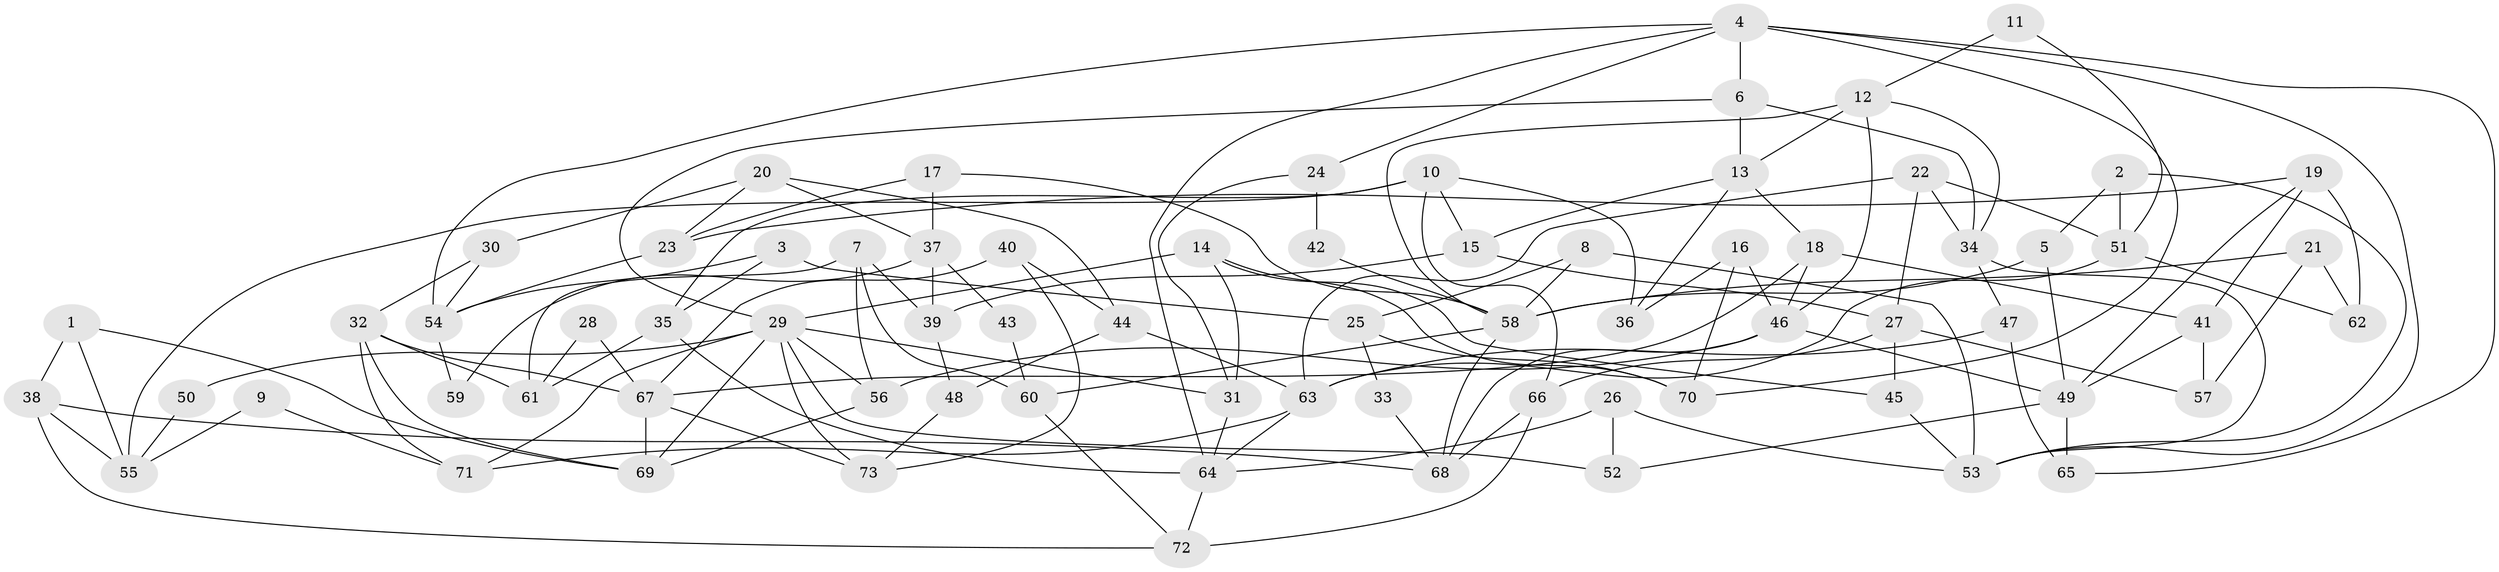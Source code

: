 // Generated by graph-tools (version 1.1) at 2025/26/03/09/25 03:26:21]
// undirected, 73 vertices, 146 edges
graph export_dot {
graph [start="1"]
  node [color=gray90,style=filled];
  1;
  2;
  3;
  4;
  5;
  6;
  7;
  8;
  9;
  10;
  11;
  12;
  13;
  14;
  15;
  16;
  17;
  18;
  19;
  20;
  21;
  22;
  23;
  24;
  25;
  26;
  27;
  28;
  29;
  30;
  31;
  32;
  33;
  34;
  35;
  36;
  37;
  38;
  39;
  40;
  41;
  42;
  43;
  44;
  45;
  46;
  47;
  48;
  49;
  50;
  51;
  52;
  53;
  54;
  55;
  56;
  57;
  58;
  59;
  60;
  61;
  62;
  63;
  64;
  65;
  66;
  67;
  68;
  69;
  70;
  71;
  72;
  73;
  1 -- 38;
  1 -- 69;
  1 -- 55;
  2 -- 5;
  2 -- 53;
  2 -- 51;
  3 -- 35;
  3 -- 54;
  3 -- 25;
  4 -- 64;
  4 -- 70;
  4 -- 6;
  4 -- 24;
  4 -- 53;
  4 -- 54;
  4 -- 65;
  5 -- 58;
  5 -- 49;
  6 -- 34;
  6 -- 13;
  6 -- 29;
  7 -- 39;
  7 -- 61;
  7 -- 56;
  7 -- 60;
  8 -- 58;
  8 -- 53;
  8 -- 25;
  9 -- 55;
  9 -- 71;
  10 -- 15;
  10 -- 55;
  10 -- 35;
  10 -- 36;
  10 -- 66;
  11 -- 12;
  11 -- 51;
  12 -- 46;
  12 -- 34;
  12 -- 13;
  12 -- 58;
  13 -- 15;
  13 -- 18;
  13 -- 36;
  14 -- 29;
  14 -- 45;
  14 -- 31;
  14 -- 70;
  15 -- 27;
  15 -- 39;
  16 -- 70;
  16 -- 36;
  16 -- 46;
  17 -- 58;
  17 -- 23;
  17 -- 37;
  18 -- 46;
  18 -- 41;
  18 -- 67;
  19 -- 62;
  19 -- 41;
  19 -- 23;
  19 -- 49;
  20 -- 23;
  20 -- 37;
  20 -- 30;
  20 -- 44;
  21 -- 57;
  21 -- 58;
  21 -- 62;
  22 -- 51;
  22 -- 63;
  22 -- 27;
  22 -- 34;
  23 -- 54;
  24 -- 31;
  24 -- 42;
  25 -- 33;
  25 -- 70;
  26 -- 64;
  26 -- 52;
  26 -- 53;
  27 -- 66;
  27 -- 45;
  27 -- 57;
  28 -- 61;
  28 -- 67;
  29 -- 69;
  29 -- 31;
  29 -- 50;
  29 -- 52;
  29 -- 56;
  29 -- 71;
  29 -- 73;
  30 -- 32;
  30 -- 54;
  31 -- 64;
  32 -- 69;
  32 -- 67;
  32 -- 61;
  32 -- 71;
  33 -- 68;
  34 -- 53;
  34 -- 47;
  35 -- 64;
  35 -- 61;
  37 -- 39;
  37 -- 43;
  37 -- 59;
  38 -- 72;
  38 -- 68;
  38 -- 55;
  39 -- 48;
  40 -- 44;
  40 -- 67;
  40 -- 73;
  41 -- 49;
  41 -- 57;
  42 -- 58;
  43 -- 60;
  44 -- 63;
  44 -- 48;
  45 -- 53;
  46 -- 56;
  46 -- 49;
  46 -- 68;
  47 -- 65;
  47 -- 63;
  48 -- 73;
  49 -- 52;
  49 -- 65;
  50 -- 55;
  51 -- 63;
  51 -- 62;
  54 -- 59;
  56 -- 69;
  58 -- 60;
  58 -- 68;
  60 -- 72;
  63 -- 71;
  63 -- 64;
  64 -- 72;
  66 -- 68;
  66 -- 72;
  67 -- 73;
  67 -- 69;
}
